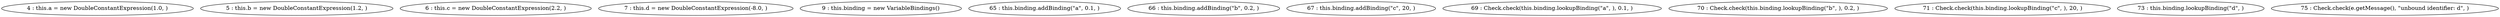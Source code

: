 digraph G {
"4 : this.a = new DoubleConstantExpression(1.0, )"
"5 : this.b = new DoubleConstantExpression(1.2, )"
"6 : this.c = new DoubleConstantExpression(2.2, )"
"7 : this.d = new DoubleConstantExpression(-8.0, )"
"9 : this.binding = new VariableBindings()"
"65 : this.binding.addBinding(\"a\", 0.1, )"
"66 : this.binding.addBinding(\"b\", 0.2, )"
"67 : this.binding.addBinding(\"c\", 20, )"
"69 : Check.check(this.binding.lookupBinding(\"a\", ), 0.1, )"
"70 : Check.check(this.binding.lookupBinding(\"b\", ), 0.2, )"
"71 : Check.check(this.binding.lookupBinding(\"c\", ), 20, )"
"73 : this.binding.lookupBinding(\"d\", )"
"75 : Check.check(e.getMessage(), \"unbound identifier: d\", )"
}